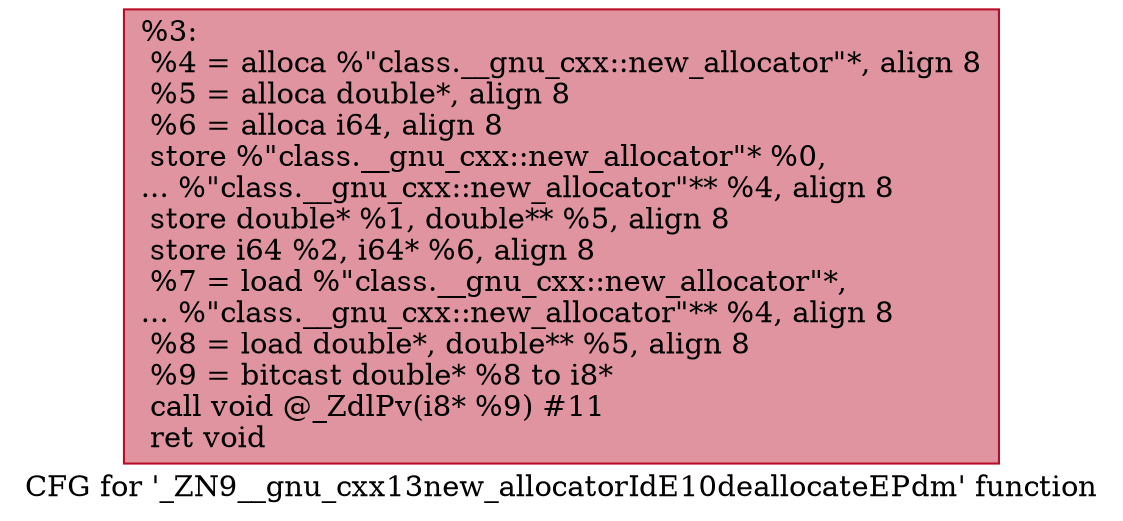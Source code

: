 digraph "CFG for '_ZN9__gnu_cxx13new_allocatorIdE10deallocateEPdm' function" {
	label="CFG for '_ZN9__gnu_cxx13new_allocatorIdE10deallocateEPdm' function";

	Node0x555c73733860 [shape=record,color="#b70d28ff", style=filled, fillcolor="#b70d2870",label="{%3:\l  %4 = alloca %\"class.__gnu_cxx::new_allocator\"*, align 8\l  %5 = alloca double*, align 8\l  %6 = alloca i64, align 8\l  store %\"class.__gnu_cxx::new_allocator\"* %0,\l... %\"class.__gnu_cxx::new_allocator\"** %4, align 8\l  store double* %1, double** %5, align 8\l  store i64 %2, i64* %6, align 8\l  %7 = load %\"class.__gnu_cxx::new_allocator\"*,\l... %\"class.__gnu_cxx::new_allocator\"** %4, align 8\l  %8 = load double*, double** %5, align 8\l  %9 = bitcast double* %8 to i8*\l  call void @_ZdlPv(i8* %9) #11\l  ret void\l}"];
}
